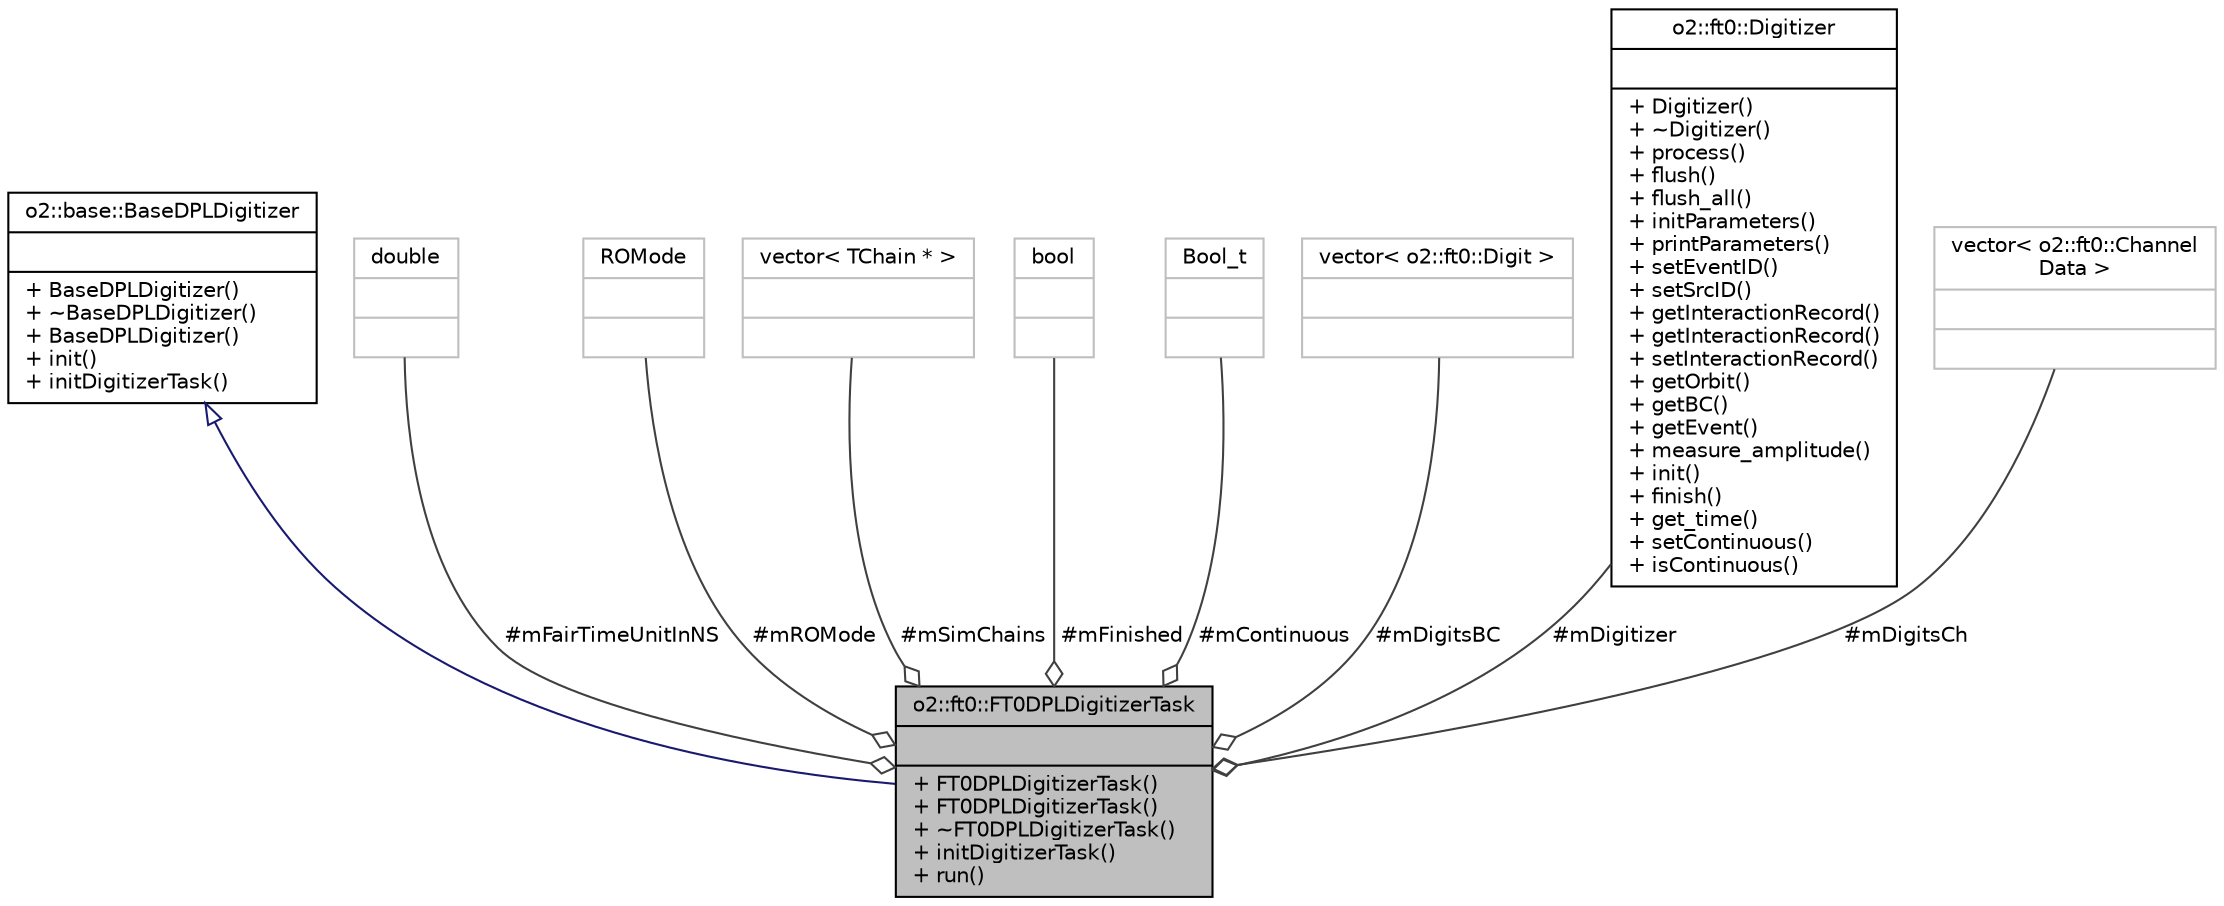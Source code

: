 digraph "o2::ft0::FT0DPLDigitizerTask"
{
 // INTERACTIVE_SVG=YES
  bgcolor="transparent";
  edge [fontname="Helvetica",fontsize="10",labelfontname="Helvetica",labelfontsize="10"];
  node [fontname="Helvetica",fontsize="10",shape=record];
  Node2 [label="{o2::ft0::FT0DPLDigitizerTask\n||+ FT0DPLDigitizerTask()\l+ FT0DPLDigitizerTask()\l+ ~FT0DPLDigitizerTask()\l+ initDigitizerTask()\l+ run()\l}",height=0.2,width=0.4,color="black", fillcolor="grey75", style="filled", fontcolor="black"];
  Node3 -> Node2 [dir="back",color="midnightblue",fontsize="10",style="solid",arrowtail="onormal",fontname="Helvetica"];
  Node3 [label="{o2::base::BaseDPLDigitizer\n||+ BaseDPLDigitizer()\l+ ~BaseDPLDigitizer()\l+ BaseDPLDigitizer()\l+ init()\l+ initDigitizerTask()\l}",height=0.2,width=0.4,color="black",URL="$de/de1/classo2_1_1base_1_1BaseDPLDigitizer.html"];
  Node4 -> Node2 [color="grey25",fontsize="10",style="solid",label=" #mFairTimeUnitInNS" ,arrowhead="odiamond",fontname="Helvetica"];
  Node4 [label="{double\n||}",height=0.2,width=0.4,color="grey75"];
  Node5 -> Node2 [color="grey25",fontsize="10",style="solid",label=" #mROMode" ,arrowhead="odiamond",fontname="Helvetica"];
  Node5 [label="{ROMode\n||}",height=0.2,width=0.4,color="grey75"];
  Node6 -> Node2 [color="grey25",fontsize="10",style="solid",label=" #mSimChains" ,arrowhead="odiamond",fontname="Helvetica"];
  Node6 [label="{vector\< TChain * \>\n||}",height=0.2,width=0.4,color="grey75"];
  Node7 -> Node2 [color="grey25",fontsize="10",style="solid",label=" #mFinished" ,arrowhead="odiamond",fontname="Helvetica"];
  Node7 [label="{bool\n||}",height=0.2,width=0.4,color="grey75"];
  Node8 -> Node2 [color="grey25",fontsize="10",style="solid",label=" #mContinuous" ,arrowhead="odiamond",fontname="Helvetica"];
  Node8 [label="{Bool_t\n||}",height=0.2,width=0.4,color="grey75"];
  Node9 -> Node2 [color="grey25",fontsize="10",style="solid",label=" #mDigitsBC" ,arrowhead="odiamond",fontname="Helvetica"];
  Node9 [label="{vector\< o2::ft0::Digit \>\n||}",height=0.2,width=0.4,color="grey75"];
  Node10 -> Node2 [color="grey25",fontsize="10",style="solid",label=" #mDigitizer" ,arrowhead="odiamond",fontname="Helvetica"];
  Node10 [label="{o2::ft0::Digitizer\n||+ Digitizer()\l+ ~Digitizer()\l+ process()\l+ flush()\l+ flush_all()\l+ initParameters()\l+ printParameters()\l+ setEventID()\l+ setSrcID()\l+ getInteractionRecord()\l+ getInteractionRecord()\l+ setInteractionRecord()\l+ getOrbit()\l+ getBC()\l+ getEvent()\l+ measure_amplitude()\l+ init()\l+ finish()\l+ get_time()\l+ setContinuous()\l+ isContinuous()\l}",height=0.2,width=0.4,color="black",URL="$d4/dba/classo2_1_1ft0_1_1Digitizer.html"];
  Node11 -> Node2 [color="grey25",fontsize="10",style="solid",label=" #mDigitsCh" ,arrowhead="odiamond",fontname="Helvetica"];
  Node11 [label="{vector\< o2::ft0::Channel\lData \>\n||}",height=0.2,width=0.4,color="grey75"];
}
